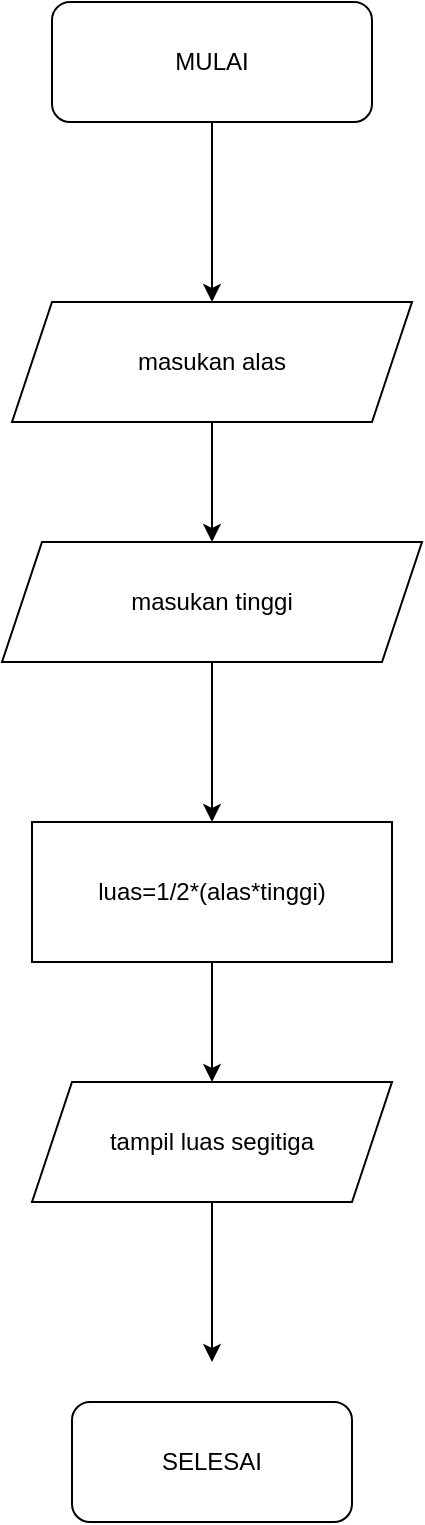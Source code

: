 <mxfile version="22.0.4" type="github">
  <diagram id="C5RBs43oDa-KdzZeNtuy" name="Page-1">
    <mxGraphModel dx="833" dy="476" grid="1" gridSize="10" guides="1" tooltips="1" connect="1" arrows="1" fold="1" page="1" pageScale="1" pageWidth="827" pageHeight="1169" math="0" shadow="0">
      <root>
        <mxCell id="WIyWlLk6GJQsqaUBKTNV-0" />
        <mxCell id="WIyWlLk6GJQsqaUBKTNV-1" parent="WIyWlLk6GJQsqaUBKTNV-0" />
        <mxCell id="yuEGx3Tc3fZM5toYQTIc-6" value="" style="edgeStyle=orthogonalEdgeStyle;rounded=0;orthogonalLoop=1;jettySize=auto;html=1;" edge="1" parent="WIyWlLk6GJQsqaUBKTNV-1" source="yuEGx3Tc3fZM5toYQTIc-0" target="yuEGx3Tc3fZM5toYQTIc-1">
          <mxGeometry relative="1" as="geometry" />
        </mxCell>
        <mxCell id="yuEGx3Tc3fZM5toYQTIc-0" value="MULAI" style="rounded=1;whiteSpace=wrap;html=1;" vertex="1" parent="WIyWlLk6GJQsqaUBKTNV-1">
          <mxGeometry x="360" y="90" width="160" height="60" as="geometry" />
        </mxCell>
        <mxCell id="yuEGx3Tc3fZM5toYQTIc-7" value="" style="edgeStyle=orthogonalEdgeStyle;rounded=0;orthogonalLoop=1;jettySize=auto;html=1;" edge="1" parent="WIyWlLk6GJQsqaUBKTNV-1" source="yuEGx3Tc3fZM5toYQTIc-1" target="yuEGx3Tc3fZM5toYQTIc-2">
          <mxGeometry relative="1" as="geometry" />
        </mxCell>
        <mxCell id="yuEGx3Tc3fZM5toYQTIc-1" value="masukan alas" style="shape=parallelogram;perimeter=parallelogramPerimeter;whiteSpace=wrap;html=1;fixedSize=1;" vertex="1" parent="WIyWlLk6GJQsqaUBKTNV-1">
          <mxGeometry x="340" y="240" width="200" height="60" as="geometry" />
        </mxCell>
        <mxCell id="yuEGx3Tc3fZM5toYQTIc-8" value="" style="edgeStyle=orthogonalEdgeStyle;rounded=0;orthogonalLoop=1;jettySize=auto;html=1;" edge="1" parent="WIyWlLk6GJQsqaUBKTNV-1" source="yuEGx3Tc3fZM5toYQTIc-2" target="yuEGx3Tc3fZM5toYQTIc-3">
          <mxGeometry relative="1" as="geometry" />
        </mxCell>
        <mxCell id="yuEGx3Tc3fZM5toYQTIc-2" value="masukan tinggi" style="shape=parallelogram;perimeter=parallelogramPerimeter;whiteSpace=wrap;html=1;fixedSize=1;" vertex="1" parent="WIyWlLk6GJQsqaUBKTNV-1">
          <mxGeometry x="335" y="360" width="210" height="60" as="geometry" />
        </mxCell>
        <mxCell id="yuEGx3Tc3fZM5toYQTIc-9" value="" style="edgeStyle=orthogonalEdgeStyle;rounded=0;orthogonalLoop=1;jettySize=auto;html=1;" edge="1" parent="WIyWlLk6GJQsqaUBKTNV-1" source="yuEGx3Tc3fZM5toYQTIc-3" target="yuEGx3Tc3fZM5toYQTIc-4">
          <mxGeometry relative="1" as="geometry" />
        </mxCell>
        <mxCell id="yuEGx3Tc3fZM5toYQTIc-3" value="luas=1/2*(alas*tinggi)" style="rounded=0;whiteSpace=wrap;html=1;" vertex="1" parent="WIyWlLk6GJQsqaUBKTNV-1">
          <mxGeometry x="350" y="500" width="180" height="70" as="geometry" />
        </mxCell>
        <mxCell id="yuEGx3Tc3fZM5toYQTIc-10" value="" style="edgeStyle=orthogonalEdgeStyle;rounded=0;orthogonalLoop=1;jettySize=auto;html=1;" edge="1" parent="WIyWlLk6GJQsqaUBKTNV-1" source="yuEGx3Tc3fZM5toYQTIc-4">
          <mxGeometry relative="1" as="geometry">
            <mxPoint x="440" y="770" as="targetPoint" />
          </mxGeometry>
        </mxCell>
        <mxCell id="yuEGx3Tc3fZM5toYQTIc-4" value="tampil luas segitiga" style="shape=parallelogram;perimeter=parallelogramPerimeter;whiteSpace=wrap;html=1;fixedSize=1;" vertex="1" parent="WIyWlLk6GJQsqaUBKTNV-1">
          <mxGeometry x="350" y="630" width="180" height="60" as="geometry" />
        </mxCell>
        <mxCell id="yuEGx3Tc3fZM5toYQTIc-11" value="SELESAI" style="rounded=1;whiteSpace=wrap;html=1;" vertex="1" parent="WIyWlLk6GJQsqaUBKTNV-1">
          <mxGeometry x="370" y="790" width="140" height="60" as="geometry" />
        </mxCell>
      </root>
    </mxGraphModel>
  </diagram>
</mxfile>
